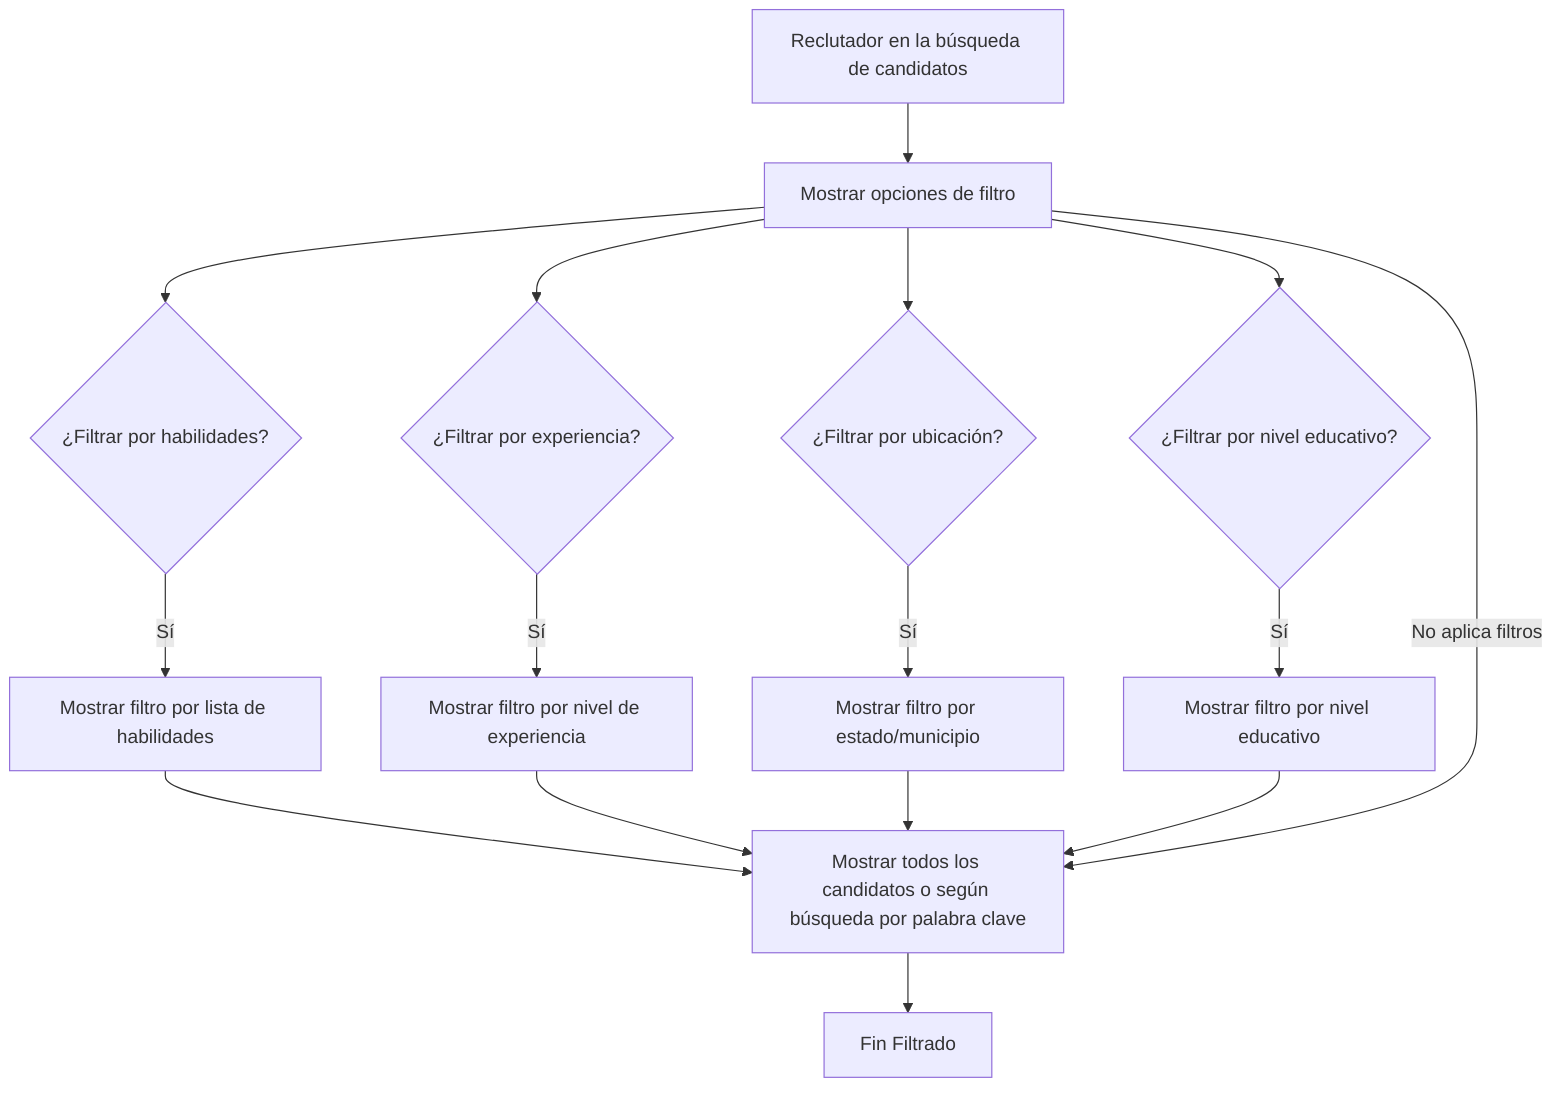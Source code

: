 graph TD
    A[Reclutador en la búsqueda de candidatos] --> B[Mostrar opciones de filtro];
    B --> C{¿Filtrar por habilidades?};
    C -- Sí --> D[Mostrar filtro por lista de habilidades];
    B --> E{¿Filtrar por experiencia?};
    E -- Sí --> F[Mostrar filtro por nivel de experiencia];
    B --> G{¿Filtrar por ubicación?};
    G -- Sí --> H[Mostrar filtro por estado/municipio];
    B --> I{¿Filtrar por nivel educativo?};
    I -- Sí --> J[Mostrar filtro por nivel educativo];
    D --> K[Aplicar filtros y mostrar resultados];
    F --> K;
    H --> K;
    J --> K;
    B -- No aplica filtros --> K[Mostrar todos los candidatos o según búsqueda por palabra clave];
    K --> L[Fin Filtrado];